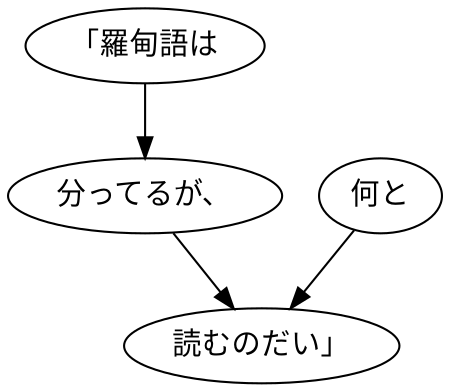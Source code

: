 digraph graph8167 {
	node0 [label="「羅甸語は"];
	node1 [label="分ってるが、"];
	node2 [label="何と"];
	node3 [label="読むのだい」"];
	node0 -> node1;
	node1 -> node3;
	node2 -> node3;
}
